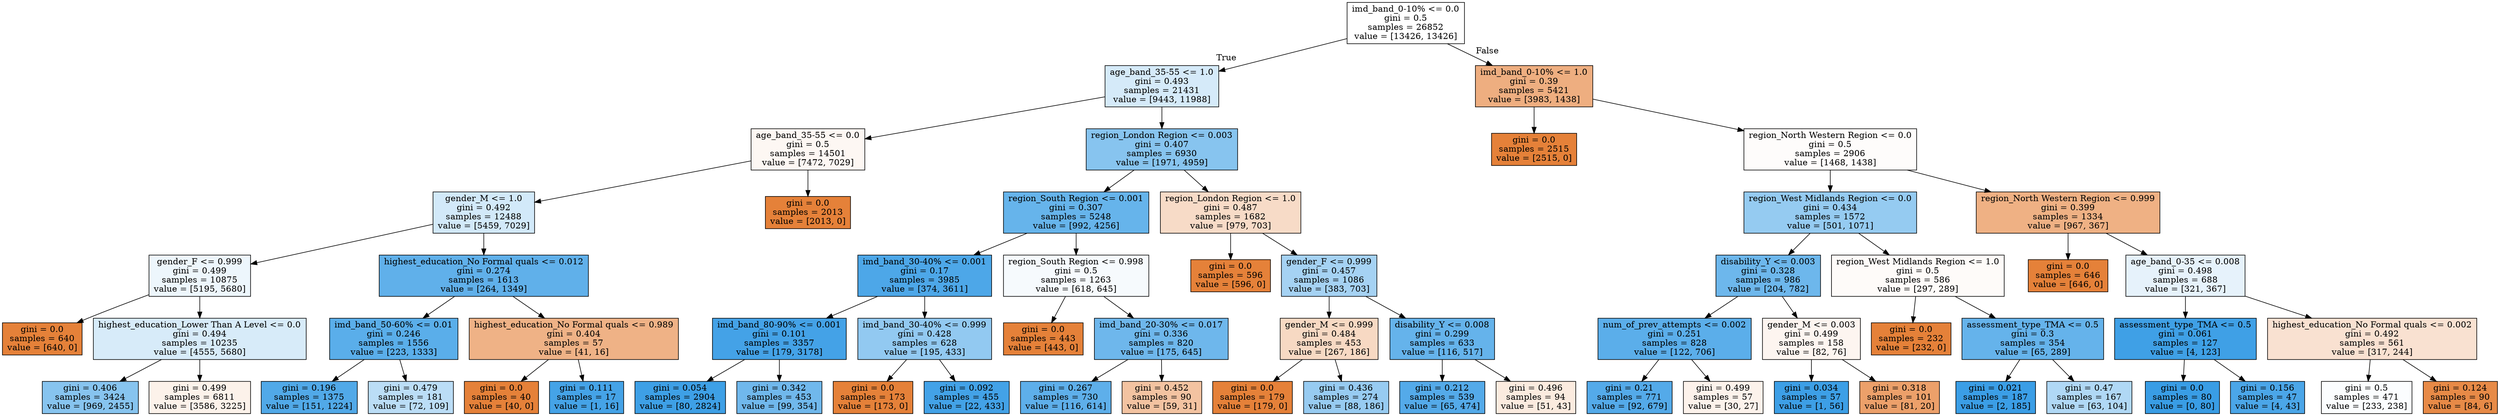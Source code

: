 digraph Tree {
node [shape=box, style="filled", color="black"] ;
0 [label="imd_band_0-10% <= 0.0\ngini = 0.5\nsamples = 26852\nvalue = [13426, 13426]", fillcolor="#e5813900"] ;
1 [label="age_band_35-55 <= 1.0\ngini = 0.493\nsamples = 21431\nvalue = [9443, 11988]", fillcolor="#399de536"] ;
0 -> 1 [labeldistance=2.5, labelangle=45, headlabel="True"] ;
2 [label="age_band_35-55 <= 0.0\ngini = 0.5\nsamples = 14501\nvalue = [7472, 7029]", fillcolor="#e581390f"] ;
1 -> 2 ;
3 [label="gender_M <= 1.0\ngini = 0.492\nsamples = 12488\nvalue = [5459, 7029]", fillcolor="#399de539"] ;
2 -> 3 ;
4 [label="gender_F <= 0.999\ngini = 0.499\nsamples = 10875\nvalue = [5195, 5680]", fillcolor="#399de516"] ;
3 -> 4 ;
5 [label="gini = 0.0\nsamples = 640\nvalue = [640, 0]", fillcolor="#e58139ff"] ;
4 -> 5 ;
6 [label="highest_education_Lower Than A Level <= 0.0\ngini = 0.494\nsamples = 10235\nvalue = [4555, 5680]", fillcolor="#399de533"] ;
4 -> 6 ;
7 [label="gini = 0.406\nsamples = 3424\nvalue = [969, 2455]", fillcolor="#399de59a"] ;
6 -> 7 ;
8 [label="gini = 0.499\nsamples = 6811\nvalue = [3586, 3225]", fillcolor="#e581391a"] ;
6 -> 8 ;
9 [label="highest_education_No Formal quals <= 0.012\ngini = 0.274\nsamples = 1613\nvalue = [264, 1349]", fillcolor="#399de5cd"] ;
3 -> 9 ;
10 [label="imd_band_50-60% <= 0.01\ngini = 0.246\nsamples = 1556\nvalue = [223, 1333]", fillcolor="#399de5d4"] ;
9 -> 10 ;
11 [label="gini = 0.196\nsamples = 1375\nvalue = [151, 1224]", fillcolor="#399de5e0"] ;
10 -> 11 ;
12 [label="gini = 0.479\nsamples = 181\nvalue = [72, 109]", fillcolor="#399de557"] ;
10 -> 12 ;
13 [label="highest_education_No Formal quals <= 0.989\ngini = 0.404\nsamples = 57\nvalue = [41, 16]", fillcolor="#e581399b"] ;
9 -> 13 ;
14 [label="gini = 0.0\nsamples = 40\nvalue = [40, 0]", fillcolor="#e58139ff"] ;
13 -> 14 ;
15 [label="gini = 0.111\nsamples = 17\nvalue = [1, 16]", fillcolor="#399de5ef"] ;
13 -> 15 ;
16 [label="gini = 0.0\nsamples = 2013\nvalue = [2013, 0]", fillcolor="#e58139ff"] ;
2 -> 16 ;
17 [label="region_London Region <= 0.003\ngini = 0.407\nsamples = 6930\nvalue = [1971, 4959]", fillcolor="#399de59a"] ;
1 -> 17 ;
18 [label="region_South Region <= 0.001\ngini = 0.307\nsamples = 5248\nvalue = [992, 4256]", fillcolor="#399de5c4"] ;
17 -> 18 ;
19 [label="imd_band_30-40% <= 0.001\ngini = 0.17\nsamples = 3985\nvalue = [374, 3611]", fillcolor="#399de5e5"] ;
18 -> 19 ;
20 [label="imd_band_80-90% <= 0.001\ngini = 0.101\nsamples = 3357\nvalue = [179, 3178]", fillcolor="#399de5f1"] ;
19 -> 20 ;
21 [label="gini = 0.054\nsamples = 2904\nvalue = [80, 2824]", fillcolor="#399de5f8"] ;
20 -> 21 ;
22 [label="gini = 0.342\nsamples = 453\nvalue = [99, 354]", fillcolor="#399de5b8"] ;
20 -> 22 ;
23 [label="imd_band_30-40% <= 0.999\ngini = 0.428\nsamples = 628\nvalue = [195, 433]", fillcolor="#399de58c"] ;
19 -> 23 ;
24 [label="gini = 0.0\nsamples = 173\nvalue = [173, 0]", fillcolor="#e58139ff"] ;
23 -> 24 ;
25 [label="gini = 0.092\nsamples = 455\nvalue = [22, 433]", fillcolor="#399de5f2"] ;
23 -> 25 ;
26 [label="region_South Region <= 0.998\ngini = 0.5\nsamples = 1263\nvalue = [618, 645]", fillcolor="#399de50b"] ;
18 -> 26 ;
27 [label="gini = 0.0\nsamples = 443\nvalue = [443, 0]", fillcolor="#e58139ff"] ;
26 -> 27 ;
28 [label="imd_band_20-30% <= 0.017\ngini = 0.336\nsamples = 820\nvalue = [175, 645]", fillcolor="#399de5ba"] ;
26 -> 28 ;
29 [label="gini = 0.267\nsamples = 730\nvalue = [116, 614]", fillcolor="#399de5cf"] ;
28 -> 29 ;
30 [label="gini = 0.452\nsamples = 90\nvalue = [59, 31]", fillcolor="#e5813979"] ;
28 -> 30 ;
31 [label="region_London Region <= 1.0\ngini = 0.487\nsamples = 1682\nvalue = [979, 703]", fillcolor="#e5813948"] ;
17 -> 31 ;
32 [label="gini = 0.0\nsamples = 596\nvalue = [596, 0]", fillcolor="#e58139ff"] ;
31 -> 32 ;
33 [label="gender_F <= 0.999\ngini = 0.457\nsamples = 1086\nvalue = [383, 703]", fillcolor="#399de574"] ;
31 -> 33 ;
34 [label="gender_M <= 0.999\ngini = 0.484\nsamples = 453\nvalue = [267, 186]", fillcolor="#e581394d"] ;
33 -> 34 ;
35 [label="gini = 0.0\nsamples = 179\nvalue = [179, 0]", fillcolor="#e58139ff"] ;
34 -> 35 ;
36 [label="gini = 0.436\nsamples = 274\nvalue = [88, 186]", fillcolor="#399de586"] ;
34 -> 36 ;
37 [label="disability_Y <= 0.008\ngini = 0.299\nsamples = 633\nvalue = [116, 517]", fillcolor="#399de5c6"] ;
33 -> 37 ;
38 [label="gini = 0.212\nsamples = 539\nvalue = [65, 474]", fillcolor="#399de5dc"] ;
37 -> 38 ;
39 [label="gini = 0.496\nsamples = 94\nvalue = [51, 43]", fillcolor="#e5813928"] ;
37 -> 39 ;
40 [label="imd_band_0-10% <= 1.0\ngini = 0.39\nsamples = 5421\nvalue = [3983, 1438]", fillcolor="#e58139a3"] ;
0 -> 40 [labeldistance=2.5, labelangle=-45, headlabel="False"] ;
41 [label="gini = 0.0\nsamples = 2515\nvalue = [2515, 0]", fillcolor="#e58139ff"] ;
40 -> 41 ;
42 [label="region_North Western Region <= 0.0\ngini = 0.5\nsamples = 2906\nvalue = [1468, 1438]", fillcolor="#e5813905"] ;
40 -> 42 ;
43 [label="region_West Midlands Region <= 0.0\ngini = 0.434\nsamples = 1572\nvalue = [501, 1071]", fillcolor="#399de588"] ;
42 -> 43 ;
44 [label="disability_Y <= 0.003\ngini = 0.328\nsamples = 986\nvalue = [204, 782]", fillcolor="#399de5bc"] ;
43 -> 44 ;
45 [label="num_of_prev_attempts <= 0.002\ngini = 0.251\nsamples = 828\nvalue = [122, 706]", fillcolor="#399de5d3"] ;
44 -> 45 ;
46 [label="gini = 0.21\nsamples = 771\nvalue = [92, 679]", fillcolor="#399de5dc"] ;
45 -> 46 ;
47 [label="gini = 0.499\nsamples = 57\nvalue = [30, 27]", fillcolor="#e5813919"] ;
45 -> 47 ;
48 [label="gender_M <= 0.003\ngini = 0.499\nsamples = 158\nvalue = [82, 76]", fillcolor="#e5813913"] ;
44 -> 48 ;
49 [label="gini = 0.034\nsamples = 57\nvalue = [1, 56]", fillcolor="#399de5fa"] ;
48 -> 49 ;
50 [label="gini = 0.318\nsamples = 101\nvalue = [81, 20]", fillcolor="#e58139c0"] ;
48 -> 50 ;
51 [label="region_West Midlands Region <= 1.0\ngini = 0.5\nsamples = 586\nvalue = [297, 289]", fillcolor="#e5813907"] ;
43 -> 51 ;
52 [label="gini = 0.0\nsamples = 232\nvalue = [232, 0]", fillcolor="#e58139ff"] ;
51 -> 52 ;
53 [label="assessment_type_TMA <= 0.5\ngini = 0.3\nsamples = 354\nvalue = [65, 289]", fillcolor="#399de5c6"] ;
51 -> 53 ;
54 [label="gini = 0.021\nsamples = 187\nvalue = [2, 185]", fillcolor="#399de5fc"] ;
53 -> 54 ;
55 [label="gini = 0.47\nsamples = 167\nvalue = [63, 104]", fillcolor="#399de565"] ;
53 -> 55 ;
56 [label="region_North Western Region <= 0.999\ngini = 0.399\nsamples = 1334\nvalue = [967, 367]", fillcolor="#e581399e"] ;
42 -> 56 ;
57 [label="gini = 0.0\nsamples = 646\nvalue = [646, 0]", fillcolor="#e58139ff"] ;
56 -> 57 ;
58 [label="age_band_0-35 <= 0.008\ngini = 0.498\nsamples = 688\nvalue = [321, 367]", fillcolor="#399de520"] ;
56 -> 58 ;
59 [label="assessment_type_TMA <= 0.5\ngini = 0.061\nsamples = 127\nvalue = [4, 123]", fillcolor="#399de5f7"] ;
58 -> 59 ;
60 [label="gini = 0.0\nsamples = 80\nvalue = [0, 80]", fillcolor="#399de5ff"] ;
59 -> 60 ;
61 [label="gini = 0.156\nsamples = 47\nvalue = [4, 43]", fillcolor="#399de5e7"] ;
59 -> 61 ;
62 [label="highest_education_No Formal quals <= 0.002\ngini = 0.492\nsamples = 561\nvalue = [317, 244]", fillcolor="#e581393b"] ;
58 -> 62 ;
63 [label="gini = 0.5\nsamples = 471\nvalue = [233, 238]", fillcolor="#399de505"] ;
62 -> 63 ;
64 [label="gini = 0.124\nsamples = 90\nvalue = [84, 6]", fillcolor="#e58139ed"] ;
62 -> 64 ;
}